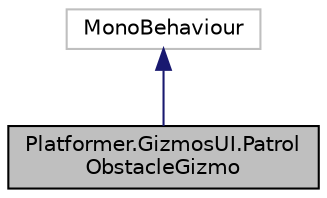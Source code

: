 digraph "Platformer.GizmosUI.PatrolObstacleGizmo"
{
 // LATEX_PDF_SIZE
  edge [fontname="Helvetica",fontsize="10",labelfontname="Helvetica",labelfontsize="10"];
  node [fontname="Helvetica",fontsize="10",shape=record];
  Node1 [label="Platformer.GizmosUI.Patrol\lObstacleGizmo",height=0.2,width=0.4,color="black", fillcolor="grey75", style="filled", fontcolor="black",tooltip="Draws the path followed by the PatrolObstacle in the editor"];
  Node2 -> Node1 [dir="back",color="midnightblue",fontsize="10",style="solid",fontname="Helvetica"];
  Node2 [label="MonoBehaviour",height=0.2,width=0.4,color="grey75", fillcolor="white", style="filled",tooltip=" "];
}
